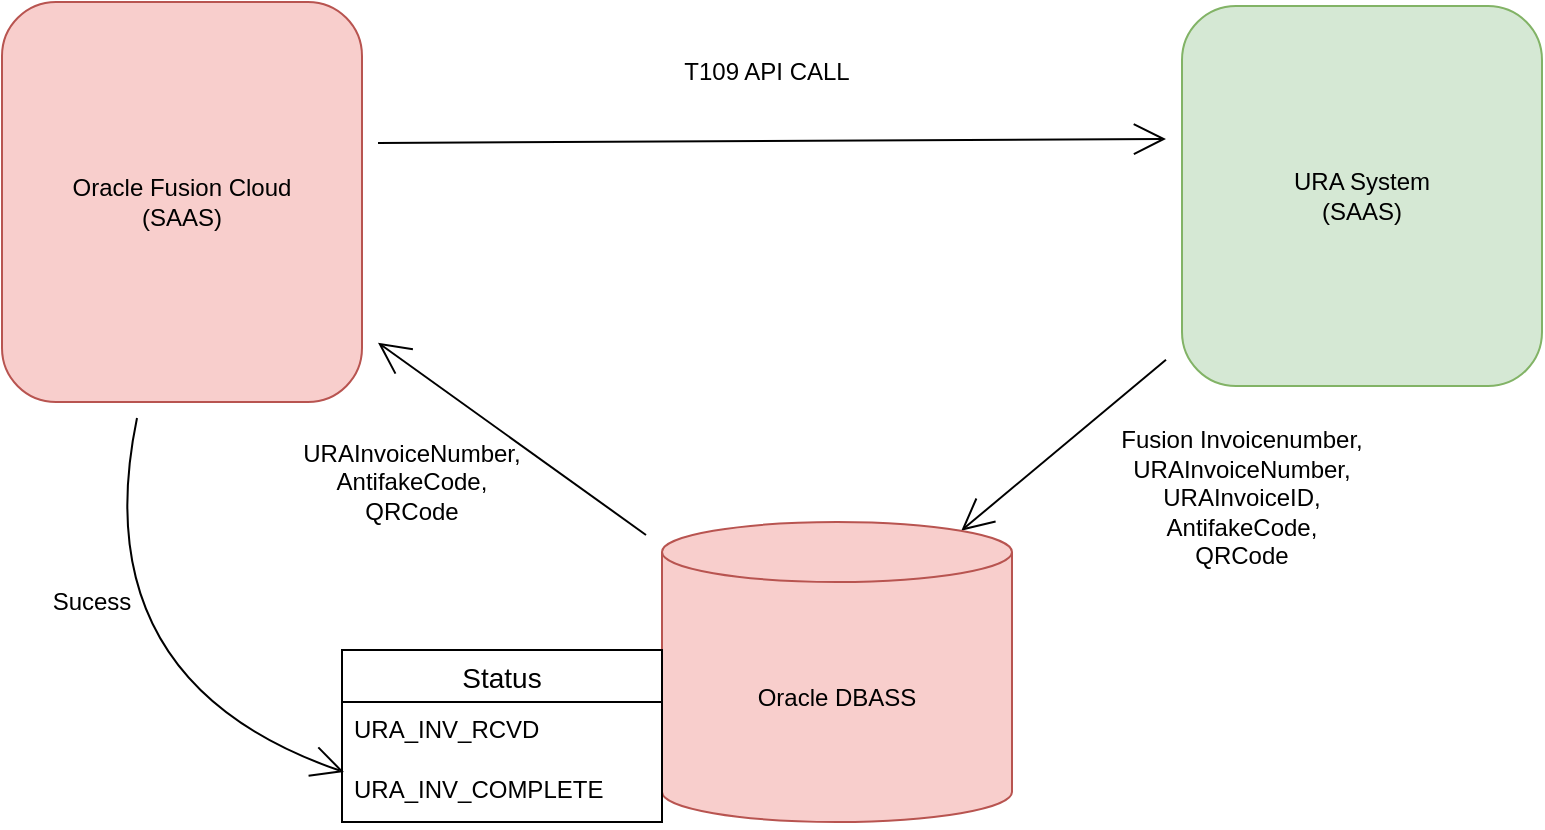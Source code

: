 <mxfile version="15.3.3" type="github">
  <diagram id="8HeUtQUGu5ji-7GCRT2_" name="Page-1">
    <mxGraphModel dx="905" dy="423" grid="1" gridSize="10" guides="1" tooltips="1" connect="1" arrows="1" fold="1" page="1" pageScale="1" pageWidth="850" pageHeight="1100" math="0" shadow="0">
      <root>
        <mxCell id="0" />
        <mxCell id="1" parent="0" />
        <mxCell id="0yW0VmLgAH_ZyGegOOnq-9" style="edgeStyle=none;curved=1;rounded=0;orthogonalLoop=1;jettySize=auto;html=1;endArrow=open;startSize=14;endSize=14;sourcePerimeterSpacing=8;targetPerimeterSpacing=8;" parent="1" edge="1">
          <mxGeometry relative="1" as="geometry">
            <mxPoint x="248" y="140.502" as="sourcePoint" />
            <mxPoint x="642" y="138.498" as="targetPoint" />
          </mxGeometry>
        </mxCell>
        <mxCell id="zuqMHrgULl5Wnxdr1BqJ-23" style="edgeStyle=none;curved=1;rounded=0;orthogonalLoop=1;jettySize=auto;html=1;entryX=0.006;entryY=0.167;entryDx=0;entryDy=0;entryPerimeter=0;endArrow=open;startSize=14;endSize=14;sourcePerimeterSpacing=8;targetPerimeterSpacing=8;" edge="1" parent="1" source="0yW0VmLgAH_ZyGegOOnq-1" target="zuqMHrgULl5Wnxdr1BqJ-13">
          <mxGeometry relative="1" as="geometry">
            <Array as="points">
              <mxPoint x="100" y="410" />
            </Array>
          </mxGeometry>
        </mxCell>
        <mxCell id="0yW0VmLgAH_ZyGegOOnq-1" value="&lt;div&gt;Oracle Fusion Cloud &lt;br&gt;&lt;/div&gt;&lt;div&gt;(SAAS)&lt;br&gt;&lt;/div&gt;" style="rounded=1;whiteSpace=wrap;html=1;hachureGap=4;pointerEvents=0;fillColor=#f8cecc;strokeColor=#b85450;" parent="1" vertex="1">
          <mxGeometry x="60" y="70" width="180" height="200" as="geometry" />
        </mxCell>
        <mxCell id="zuqMHrgULl5Wnxdr1BqJ-6" style="edgeStyle=none;curved=1;rounded=0;orthogonalLoop=1;jettySize=auto;html=1;endArrow=open;startSize=14;endSize=14;sourcePerimeterSpacing=8;targetPerimeterSpacing=8;entryX=0.855;entryY=0;entryDx=0;entryDy=4.35;entryPerimeter=0;" edge="1" parent="1" source="0yW0VmLgAH_ZyGegOOnq-2" target="0yW0VmLgAH_ZyGegOOnq-3">
          <mxGeometry relative="1" as="geometry">
            <mxPoint x="744" y="430" as="targetPoint" />
          </mxGeometry>
        </mxCell>
        <mxCell id="0yW0VmLgAH_ZyGegOOnq-2" value="&lt;div&gt;URA System &lt;br&gt;&lt;/div&gt;&lt;div&gt;(SAAS)&lt;br&gt;&lt;/div&gt;" style="rounded=1;whiteSpace=wrap;html=1;hachureGap=4;pointerEvents=0;fillColor=#d5e8d4;strokeColor=#82b366;" parent="1" vertex="1">
          <mxGeometry x="650" y="72" width="180" height="190" as="geometry" />
        </mxCell>
        <mxCell id="zuqMHrgULl5Wnxdr1BqJ-7" style="edgeStyle=none;curved=1;rounded=0;orthogonalLoop=1;jettySize=auto;html=1;endArrow=open;startSize=14;endSize=14;sourcePerimeterSpacing=8;targetPerimeterSpacing=8;" edge="1" parent="1" source="0yW0VmLgAH_ZyGegOOnq-3" target="0yW0VmLgAH_ZyGegOOnq-1">
          <mxGeometry relative="1" as="geometry" />
        </mxCell>
        <mxCell id="0yW0VmLgAH_ZyGegOOnq-3" value="Oracle DBASS" style="shape=cylinder3;whiteSpace=wrap;html=1;boundedLbl=1;backgroundOutline=1;size=15;hachureGap=4;pointerEvents=0;fillColor=#f8cecc;strokeColor=#b85450;" parent="1" vertex="1">
          <mxGeometry x="390" y="330" width="175" height="150" as="geometry" />
        </mxCell>
        <mxCell id="zuqMHrgULl5Wnxdr1BqJ-3" value="T109 API CALL " style="text;html=1;strokeColor=none;fillColor=none;align=center;verticalAlign=middle;whiteSpace=wrap;rounded=0;hachureGap=4;pointerEvents=0;" vertex="1" parent="1">
          <mxGeometry x="370" y="80" width="145" height="50" as="geometry" />
        </mxCell>
        <mxCell id="zuqMHrgULl5Wnxdr1BqJ-8" value="&lt;div&gt;Fusion Invoicenumber,&lt;/div&gt;&lt;div&gt;URAInvoiceNumber,&lt;br&gt;&lt;/div&gt;&lt;div&gt;URAInvoiceID,&lt;/div&gt;&lt;div&gt;AntifakeCode,&lt;/div&gt;&lt;div&gt;QRCode&lt;br&gt;&lt;/div&gt;&lt;div&gt;&lt;br&gt;&lt;/div&gt;" style="text;html=1;strokeColor=none;fillColor=none;align=center;verticalAlign=middle;whiteSpace=wrap;rounded=0;hachureGap=4;pointerEvents=0;" vertex="1" parent="1">
          <mxGeometry x="600" y="280" width="160" height="90" as="geometry" />
        </mxCell>
        <mxCell id="zuqMHrgULl5Wnxdr1BqJ-9" value="&lt;div&gt;&lt;br&gt;&lt;/div&gt;&lt;div&gt;URAInvoiceNumber,&lt;br&gt;&lt;/div&gt;&lt;div&gt;AntifakeCode,&lt;/div&gt;&lt;div&gt;QRCode&lt;br&gt;&lt;/div&gt;&lt;div&gt;&lt;br&gt;&lt;/div&gt;" style="text;html=1;strokeColor=none;fillColor=none;align=center;verticalAlign=middle;whiteSpace=wrap;rounded=0;hachureGap=4;pointerEvents=0;" vertex="1" parent="1">
          <mxGeometry x="200" y="280" width="130" height="60" as="geometry" />
        </mxCell>
        <mxCell id="zuqMHrgULl5Wnxdr1BqJ-11" value="Status " style="swimlane;fontStyle=0;childLayout=stackLayout;horizontal=1;startSize=26;horizontalStack=0;resizeParent=1;resizeParentMax=0;resizeLast=0;collapsible=1;marginBottom=0;align=center;fontSize=14;hachureGap=4;pointerEvents=0;" vertex="1" parent="1">
          <mxGeometry x="230" y="394" width="160" height="86" as="geometry" />
        </mxCell>
        <mxCell id="zuqMHrgULl5Wnxdr1BqJ-12" value="URA_INV_RCVD" style="text;strokeColor=none;fillColor=none;spacingLeft=4;spacingRight=4;overflow=hidden;rotatable=0;points=[[0,0.5],[1,0.5]];portConstraint=eastwest;fontSize=12;" vertex="1" parent="zuqMHrgULl5Wnxdr1BqJ-11">
          <mxGeometry y="26" width="160" height="30" as="geometry" />
        </mxCell>
        <mxCell id="zuqMHrgULl5Wnxdr1BqJ-13" value="URA_INV_COMPLETE" style="text;strokeColor=none;fillColor=none;spacingLeft=4;spacingRight=4;overflow=hidden;rotatable=0;points=[[0,0.5],[1,0.5]];portConstraint=eastwest;fontSize=12;" vertex="1" parent="zuqMHrgULl5Wnxdr1BqJ-11">
          <mxGeometry y="56" width="160" height="30" as="geometry" />
        </mxCell>
        <mxCell id="zuqMHrgULl5Wnxdr1BqJ-24" value="Sucess" style="text;html=1;strokeColor=none;fillColor=none;align=center;verticalAlign=middle;whiteSpace=wrap;rounded=0;hachureGap=4;pointerEvents=0;" vertex="1" parent="1">
          <mxGeometry x="80" y="360" width="50" height="20" as="geometry" />
        </mxCell>
      </root>
    </mxGraphModel>
  </diagram>
</mxfile>
